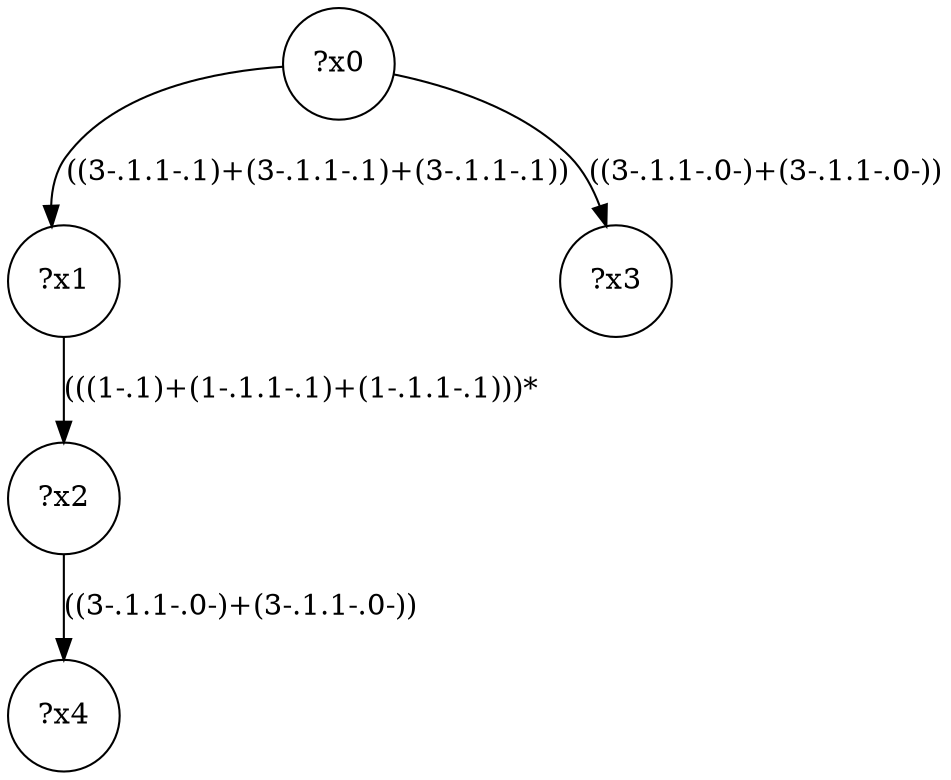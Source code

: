 digraph g {
	x0 [shape=circle, label="?x0"];
	x1 [shape=circle, label="?x1"];
	x0 -> x1 [label="((3-.1.1-.1)+(3-.1.1-.1)+(3-.1.1-.1))"];
	x2 [shape=circle, label="?x2"];
	x1 -> x2 [label="(((1-.1)+(1-.1.1-.1)+(1-.1.1-.1)))*"];
	x3 [shape=circle, label="?x3"];
	x0 -> x3 [label="((3-.1.1-.0-)+(3-.1.1-.0-))"];
	x4 [shape=circle, label="?x4"];
	x2 -> x4 [label="((3-.1.1-.0-)+(3-.1.1-.0-))"];
}
